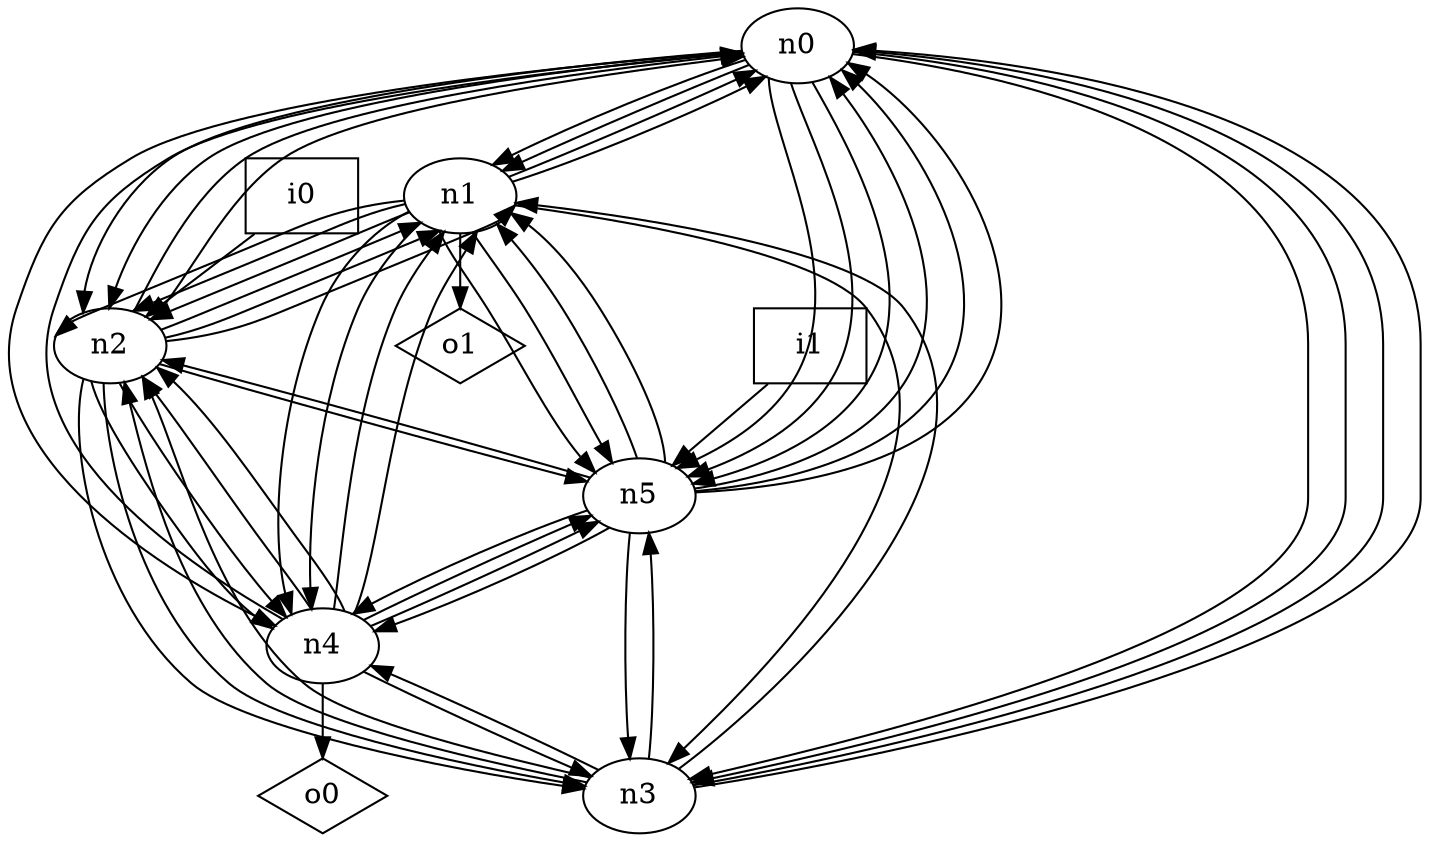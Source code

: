digraph G {
n0 [label="n0"];
n1 [label="n1"];
n2 [label="n2"];
n3 [label="n3"];
n4 [label="n4"];
n5 [label="n5"];
n6 [label="i0",shape="box"];
n7 [label="i1",shape="box"];
n8 [label="o0",shape="diamond"];
n9 [label="o1",shape="diamond"];
n0 -> n1
n0 -> n1
n0 -> n2
n0 -> n2
n0 -> n3
n0 -> n3
n0 -> n4
n0 -> n5
n0 -> n5
n0 -> n5
n1 -> n0
n1 -> n0
n1 -> n2
n1 -> n2
n1 -> n2
n1 -> n3
n1 -> n4
n1 -> n4
n1 -> n5
n1 -> n5
n1 -> n9
n2 -> n0
n2 -> n0
n2 -> n1
n2 -> n1
n2 -> n1
n2 -> n3
n2 -> n3
n2 -> n4
n2 -> n4
n2 -> n5
n3 -> n0
n3 -> n0
n3 -> n1
n3 -> n2
n3 -> n2
n3 -> n4
n3 -> n5
n4 -> n0
n4 -> n1
n4 -> n1
n4 -> n2
n4 -> n2
n4 -> n3
n4 -> n5
n4 -> n5
n4 -> n8
n5 -> n0
n5 -> n0
n5 -> n0
n5 -> n1
n5 -> n1
n5 -> n2
n5 -> n3
n5 -> n4
n5 -> n4
n6 -> n2
n7 -> n5
}